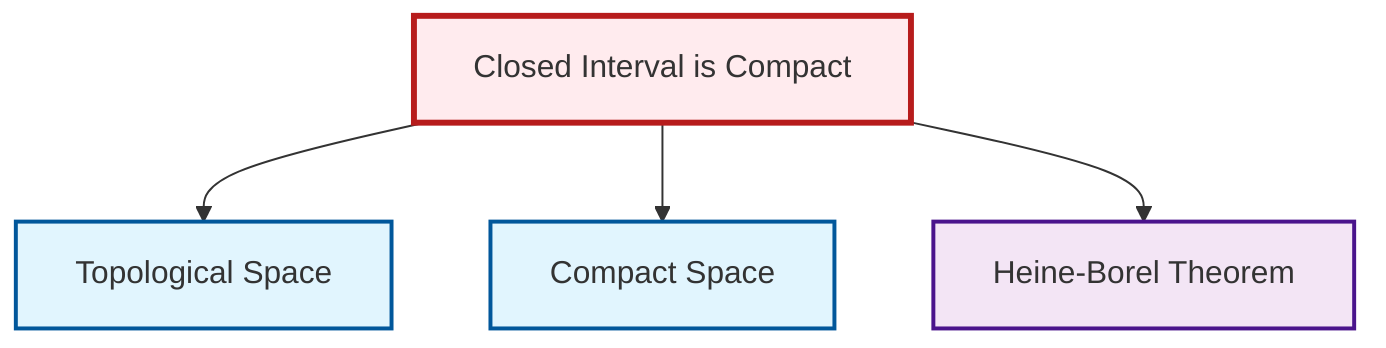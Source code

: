 graph TD
    classDef definition fill:#e1f5fe,stroke:#01579b,stroke-width:2px
    classDef theorem fill:#f3e5f5,stroke:#4a148c,stroke-width:2px
    classDef axiom fill:#fff3e0,stroke:#e65100,stroke-width:2px
    classDef example fill:#e8f5e9,stroke:#1b5e20,stroke-width:2px
    classDef current fill:#ffebee,stroke:#b71c1c,stroke-width:3px
    def-topological-space["Topological Space"]:::definition
    thm-heine-borel["Heine-Borel Theorem"]:::theorem
    def-compact["Compact Space"]:::definition
    ex-closed-interval-compact["Closed Interval is Compact"]:::example
    ex-closed-interval-compact --> def-topological-space
    ex-closed-interval-compact --> def-compact
    ex-closed-interval-compact --> thm-heine-borel
    class ex-closed-interval-compact current
